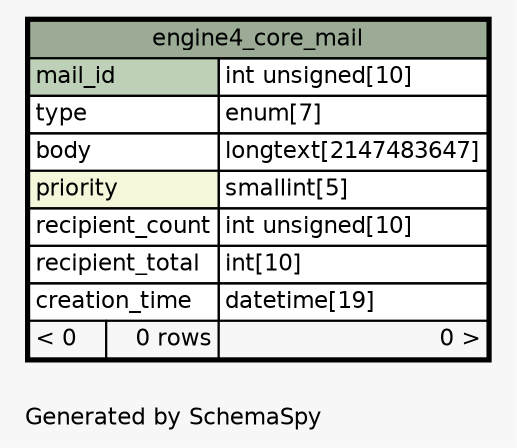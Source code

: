 // dot 2.38.0 on Windows 10 10.0
// SchemaSpy rev 590
digraph "oneDegreeRelationshipsDiagram" {
  graph [
    rankdir="RL"
    bgcolor="#f7f7f7"
    label="\nGenerated by SchemaSpy"
    labeljust="l"
    nodesep="0.18"
    ranksep="0.46"
    fontname="Helvetica"
    fontsize="11"
  ];
  node [
    fontname="Helvetica"
    fontsize="11"
    shape="plaintext"
  ];
  edge [
    arrowsize="0.8"
  ];
  "engine4_core_mail" [
    label=<
    <TABLE BORDER="2" CELLBORDER="1" CELLSPACING="0" BGCOLOR="#ffffff">
      <TR><TD COLSPAN="3" BGCOLOR="#9bab96" ALIGN="CENTER">engine4_core_mail</TD></TR>
      <TR><TD PORT="mail_id" COLSPAN="2" BGCOLOR="#bed1b8" ALIGN="LEFT">mail_id</TD><TD PORT="mail_id.type" ALIGN="LEFT">int unsigned[10]</TD></TR>
      <TR><TD PORT="type" COLSPAN="2" ALIGN="LEFT">type</TD><TD PORT="type.type" ALIGN="LEFT">enum[7]</TD></TR>
      <TR><TD PORT="body" COLSPAN="2" ALIGN="LEFT">body</TD><TD PORT="body.type" ALIGN="LEFT">longtext[2147483647]</TD></TR>
      <TR><TD PORT="priority" COLSPAN="2" BGCOLOR="#f4f7da" ALIGN="LEFT">priority</TD><TD PORT="priority.type" ALIGN="LEFT">smallint[5]</TD></TR>
      <TR><TD PORT="recipient_count" COLSPAN="2" ALIGN="LEFT">recipient_count</TD><TD PORT="recipient_count.type" ALIGN="LEFT">int unsigned[10]</TD></TR>
      <TR><TD PORT="recipient_total" COLSPAN="2" ALIGN="LEFT">recipient_total</TD><TD PORT="recipient_total.type" ALIGN="LEFT">int[10]</TD></TR>
      <TR><TD PORT="creation_time" COLSPAN="2" ALIGN="LEFT">creation_time</TD><TD PORT="creation_time.type" ALIGN="LEFT">datetime[19]</TD></TR>
      <TR><TD ALIGN="LEFT" BGCOLOR="#f7f7f7">&lt; 0</TD><TD ALIGN="RIGHT" BGCOLOR="#f7f7f7">0 rows</TD><TD ALIGN="RIGHT" BGCOLOR="#f7f7f7">0 &gt;</TD></TR>
    </TABLE>>
    URL="engine4_core_mail.html"
    tooltip="engine4_core_mail"
  ];
}
